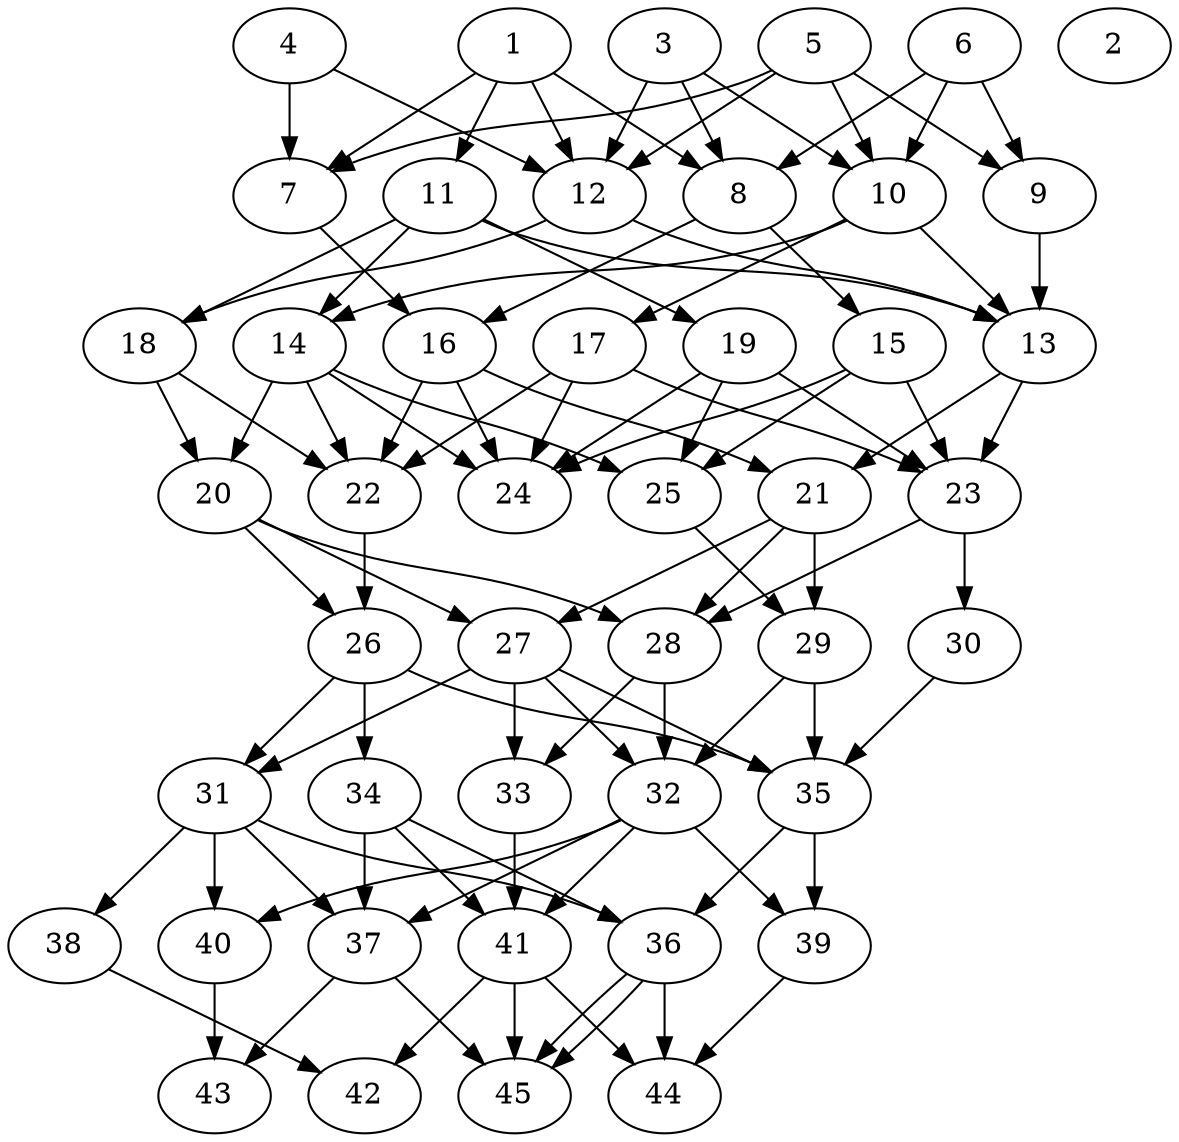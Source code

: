 // DAG automatically generated by daggen at Thu Oct  3 14:07:24 2019
// ./daggen --dot -n 45 --ccr 0.4 --fat 0.5 --regular 0.7 --density 0.7 --mindata 5242880 --maxdata 52428800 
digraph G {
  1 [size="36129280", alpha="0.18", expect_size="14451712"] 
  1 -> 7 [size ="14451712"]
  1 -> 8 [size ="14451712"]
  1 -> 11 [size ="14451712"]
  1 -> 12 [size ="14451712"]
  2 [size="98012160", alpha="0.16", expect_size="39204864"] 
  3 [size="95293440", alpha="0.12", expect_size="38117376"] 
  3 -> 8 [size ="38117376"]
  3 -> 10 [size ="38117376"]
  3 -> 12 [size ="38117376"]
  4 [size="32442880", alpha="0.14", expect_size="12977152"] 
  4 -> 7 [size ="12977152"]
  4 -> 12 [size ="12977152"]
  5 [size="79334400", alpha="0.14", expect_size="31733760"] 
  5 -> 7 [size ="31733760"]
  5 -> 9 [size ="31733760"]
  5 -> 10 [size ="31733760"]
  5 -> 12 [size ="31733760"]
  6 [size="32471040", alpha="0.05", expect_size="12988416"] 
  6 -> 8 [size ="12988416"]
  6 -> 9 [size ="12988416"]
  6 -> 10 [size ="12988416"]
  7 [size="16473600", alpha="0.19", expect_size="6589440"] 
  7 -> 16 [size ="6589440"]
  8 [size="80353280", alpha="0.11", expect_size="32141312"] 
  8 -> 15 [size ="32141312"]
  8 -> 16 [size ="32141312"]
  9 [size="24675840", alpha="0.05", expect_size="9870336"] 
  9 -> 13 [size ="9870336"]
  10 [size="74516480", alpha="0.15", expect_size="29806592"] 
  10 -> 13 [size ="29806592"]
  10 -> 14 [size ="29806592"]
  10 -> 17 [size ="29806592"]
  11 [size="58972160", alpha="0.13", expect_size="23588864"] 
  11 -> 13 [size ="23588864"]
  11 -> 14 [size ="23588864"]
  11 -> 18 [size ="23588864"]
  11 -> 19 [size ="23588864"]
  12 [size="49848320", alpha="0.03", expect_size="19939328"] 
  12 -> 13 [size ="19939328"]
  12 -> 18 [size ="19939328"]
  13 [size="27683840", alpha="0.17", expect_size="11073536"] 
  13 -> 21 [size ="11073536"]
  13 -> 23 [size ="11073536"]
  14 [size="99407360", alpha="0.03", expect_size="39762944"] 
  14 -> 20 [size ="39762944"]
  14 -> 22 [size ="39762944"]
  14 -> 24 [size ="39762944"]
  14 -> 25 [size ="39762944"]
  15 [size="61117440", alpha="0.12", expect_size="24446976"] 
  15 -> 23 [size ="24446976"]
  15 -> 24 [size ="24446976"]
  15 -> 25 [size ="24446976"]
  16 [size="23692800", alpha="0.11", expect_size="9477120"] 
  16 -> 21 [size ="9477120"]
  16 -> 22 [size ="9477120"]
  16 -> 24 [size ="9477120"]
  17 [size="52541440", alpha="0.08", expect_size="21016576"] 
  17 -> 22 [size ="21016576"]
  17 -> 23 [size ="21016576"]
  17 -> 24 [size ="21016576"]
  18 [size="49546240", alpha="0.15", expect_size="19818496"] 
  18 -> 20 [size ="19818496"]
  18 -> 22 [size ="19818496"]
  19 [size="116170240", alpha="0.01", expect_size="46468096"] 
  19 -> 23 [size ="46468096"]
  19 -> 24 [size ="46468096"]
  19 -> 25 [size ="46468096"]
  20 [size="27156480", alpha="0.14", expect_size="10862592"] 
  20 -> 26 [size ="10862592"]
  20 -> 27 [size ="10862592"]
  20 -> 28 [size ="10862592"]
  21 [size="116961280", alpha="0.11", expect_size="46784512"] 
  21 -> 27 [size ="46784512"]
  21 -> 28 [size ="46784512"]
  21 -> 29 [size ="46784512"]
  22 [size="76410880", alpha="0.02", expect_size="30564352"] 
  22 -> 26 [size ="30564352"]
  23 [size="96437760", alpha="0.07", expect_size="38575104"] 
  23 -> 28 [size ="38575104"]
  23 -> 30 [size ="38575104"]
  24 [size="79424000", alpha="0.16", expect_size="31769600"] 
  25 [size="97914880", alpha="0.15", expect_size="39165952"] 
  25 -> 29 [size ="39165952"]
  26 [size="53480960", alpha="0.18", expect_size="21392384"] 
  26 -> 31 [size ="21392384"]
  26 -> 34 [size ="21392384"]
  26 -> 35 [size ="21392384"]
  27 [size="121180160", alpha="0.02", expect_size="48472064"] 
  27 -> 31 [size ="48472064"]
  27 -> 32 [size ="48472064"]
  27 -> 33 [size ="48472064"]
  27 -> 35 [size ="48472064"]
  28 [size="51924480", alpha="0.17", expect_size="20769792"] 
  28 -> 32 [size ="20769792"]
  28 -> 33 [size ="20769792"]
  29 [size="22315520", alpha="0.13", expect_size="8926208"] 
  29 -> 32 [size ="8926208"]
  29 -> 35 [size ="8926208"]
  30 [size="27842560", alpha="0.01", expect_size="11137024"] 
  30 -> 35 [size ="11137024"]
  31 [size="109621760", alpha="0.16", expect_size="43848704"] 
  31 -> 36 [size ="43848704"]
  31 -> 37 [size ="43848704"]
  31 -> 38 [size ="43848704"]
  31 -> 40 [size ="43848704"]
  32 [size="54743040", alpha="0.17", expect_size="21897216"] 
  32 -> 37 [size ="21897216"]
  32 -> 39 [size ="21897216"]
  32 -> 40 [size ="21897216"]
  32 -> 41 [size ="21897216"]
  33 [size="66081280", alpha="0.01", expect_size="26432512"] 
  33 -> 41 [size ="26432512"]
  34 [size="107855360", alpha="0.19", expect_size="43142144"] 
  34 -> 36 [size ="43142144"]
  34 -> 37 [size ="43142144"]
  34 -> 41 [size ="43142144"]
  35 [size="81438720", alpha="0.06", expect_size="32575488"] 
  35 -> 36 [size ="32575488"]
  35 -> 39 [size ="32575488"]
  36 [size="53061120", alpha="0.14", expect_size="21224448"] 
  36 -> 44 [size ="21224448"]
  36 -> 45 [size ="21224448"]
  36 -> 45 [size ="21224448"]
  37 [size="42088960", alpha="0.09", expect_size="16835584"] 
  37 -> 43 [size ="16835584"]
  37 -> 45 [size ="16835584"]
  38 [size="51888640", alpha="0.10", expect_size="20755456"] 
  38 -> 42 [size ="20755456"]
  39 [size="31741440", alpha="0.09", expect_size="12696576"] 
  39 -> 44 [size ="12696576"]
  40 [size="111188480", alpha="0.10", expect_size="44475392"] 
  40 -> 43 [size ="44475392"]
  41 [size="115704320", alpha="0.09", expect_size="46281728"] 
  41 -> 42 [size ="46281728"]
  41 -> 44 [size ="46281728"]
  41 -> 45 [size ="46281728"]
  42 [size="91161600", alpha="0.18", expect_size="36464640"] 
  43 [size="74296320", alpha="0.02", expect_size="29718528"] 
  44 [size="79692800", alpha="0.17", expect_size="31877120"] 
  45 [size="75678720", alpha="0.06", expect_size="30271488"] 
}
